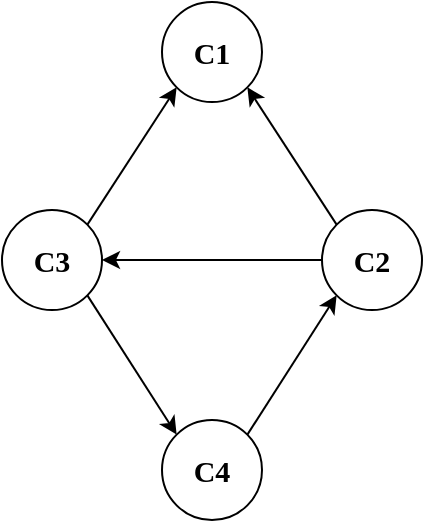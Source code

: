 <mxfile version="15.3.0" type="device"><diagram id="HIDOktM7Gtuuh0AKt5Jg" name="Page-1"><mxGraphModel dx="855" dy="700" grid="1" gridSize="10" guides="1" tooltips="1" connect="1" arrows="1" fold="1" page="1" pageScale="1" pageWidth="500" pageHeight="500" math="0" shadow="0"><root><mxCell id="0"/><mxCell id="1" parent="0"/><mxCell id="gGm_6WvBBsqKDh-qRhNS-26" style="edgeStyle=none;rounded=0;orthogonalLoop=1;jettySize=auto;html=1;exitX=1;exitY=1;exitDx=0;exitDy=0;entryX=0;entryY=0;entryDx=0;entryDy=0;fontFamily=Verdana;fontSize=15;startArrow=none;startFill=0;endArrow=classic;endFill=1;" edge="1" parent="1" source="gGm_6WvBBsqKDh-qRhNS-1" target="gGm_6WvBBsqKDh-qRhNS-24"><mxGeometry relative="1" as="geometry"/></mxCell><mxCell id="gGm_6WvBBsqKDh-qRhNS-1" value="C3" style="ellipse;whiteSpace=wrap;html=1;aspect=fixed;align=center;fontFamily=Verdana;fontStyle=1;fontSize=15;" vertex="1" parent="1"><mxGeometry x="145" y="225" width="50" height="50" as="geometry"/></mxCell><mxCell id="gGm_6WvBBsqKDh-qRhNS-10" style="rounded=0;orthogonalLoop=1;jettySize=auto;html=1;exitX=1;exitY=1;exitDx=0;exitDy=0;entryX=0;entryY=0;entryDx=0;entryDy=0;fontFamily=Verdana;fontSize=15;endArrow=none;endFill=0;startArrow=classic;startFill=1;" edge="1" parent="1" source="gGm_6WvBBsqKDh-qRhNS-7" target="gGm_6WvBBsqKDh-qRhNS-8"><mxGeometry relative="1" as="geometry"/></mxCell><mxCell id="gGm_6WvBBsqKDh-qRhNS-7" value="C1" style="ellipse;whiteSpace=wrap;html=1;aspect=fixed;align=center;fontFamily=Verdana;fontStyle=1;fontSize=15;" vertex="1" parent="1"><mxGeometry x="225" y="121" width="50" height="50" as="geometry"/></mxCell><mxCell id="gGm_6WvBBsqKDh-qRhNS-13" style="edgeStyle=none;rounded=0;orthogonalLoop=1;jettySize=auto;html=1;exitX=0;exitY=0.5;exitDx=0;exitDy=0;entryX=1;entryY=0.5;entryDx=0;entryDy=0;fontFamily=Verdana;fontSize=15;startArrow=none;startFill=0;endArrow=classic;endFill=1;" edge="1" parent="1" source="gGm_6WvBBsqKDh-qRhNS-8" target="gGm_6WvBBsqKDh-qRhNS-1"><mxGeometry relative="1" as="geometry"/></mxCell><mxCell id="gGm_6WvBBsqKDh-qRhNS-8" value="C2" style="ellipse;whiteSpace=wrap;html=1;aspect=fixed;align=center;fontFamily=Verdana;fontStyle=1;fontSize=15;" vertex="1" parent="1"><mxGeometry x="305" y="225" width="50" height="50" as="geometry"/></mxCell><mxCell id="gGm_6WvBBsqKDh-qRhNS-11" style="rounded=0;orthogonalLoop=1;jettySize=auto;html=1;exitX=0;exitY=1;exitDx=0;exitDy=0;fontFamily=Verdana;fontSize=15;entryX=1;entryY=0;entryDx=0;entryDy=0;startArrow=classic;startFill=1;endArrow=none;endFill=0;" edge="1" parent="1" source="gGm_6WvBBsqKDh-qRhNS-7" target="gGm_6WvBBsqKDh-qRhNS-1"><mxGeometry relative="1" as="geometry"><mxPoint x="112.678" y="109.998" as="sourcePoint"/><mxPoint x="160" y="190" as="targetPoint"/><Array as="points"/></mxGeometry></mxCell><mxCell id="gGm_6WvBBsqKDh-qRhNS-27" style="edgeStyle=none;rounded=0;orthogonalLoop=1;jettySize=auto;html=1;exitX=1;exitY=0;exitDx=0;exitDy=0;entryX=0;entryY=1;entryDx=0;entryDy=0;fontFamily=Verdana;fontSize=15;startArrow=none;startFill=0;endArrow=classic;endFill=1;" edge="1" parent="1" source="gGm_6WvBBsqKDh-qRhNS-24" target="gGm_6WvBBsqKDh-qRhNS-8"><mxGeometry relative="1" as="geometry"/></mxCell><mxCell id="gGm_6WvBBsqKDh-qRhNS-24" value="C4" style="ellipse;whiteSpace=wrap;html=1;aspect=fixed;align=center;fontFamily=Verdana;fontStyle=1;fontSize=15;" vertex="1" parent="1"><mxGeometry x="225" y="330" width="50" height="50" as="geometry"/></mxCell></root></mxGraphModel></diagram></mxfile>